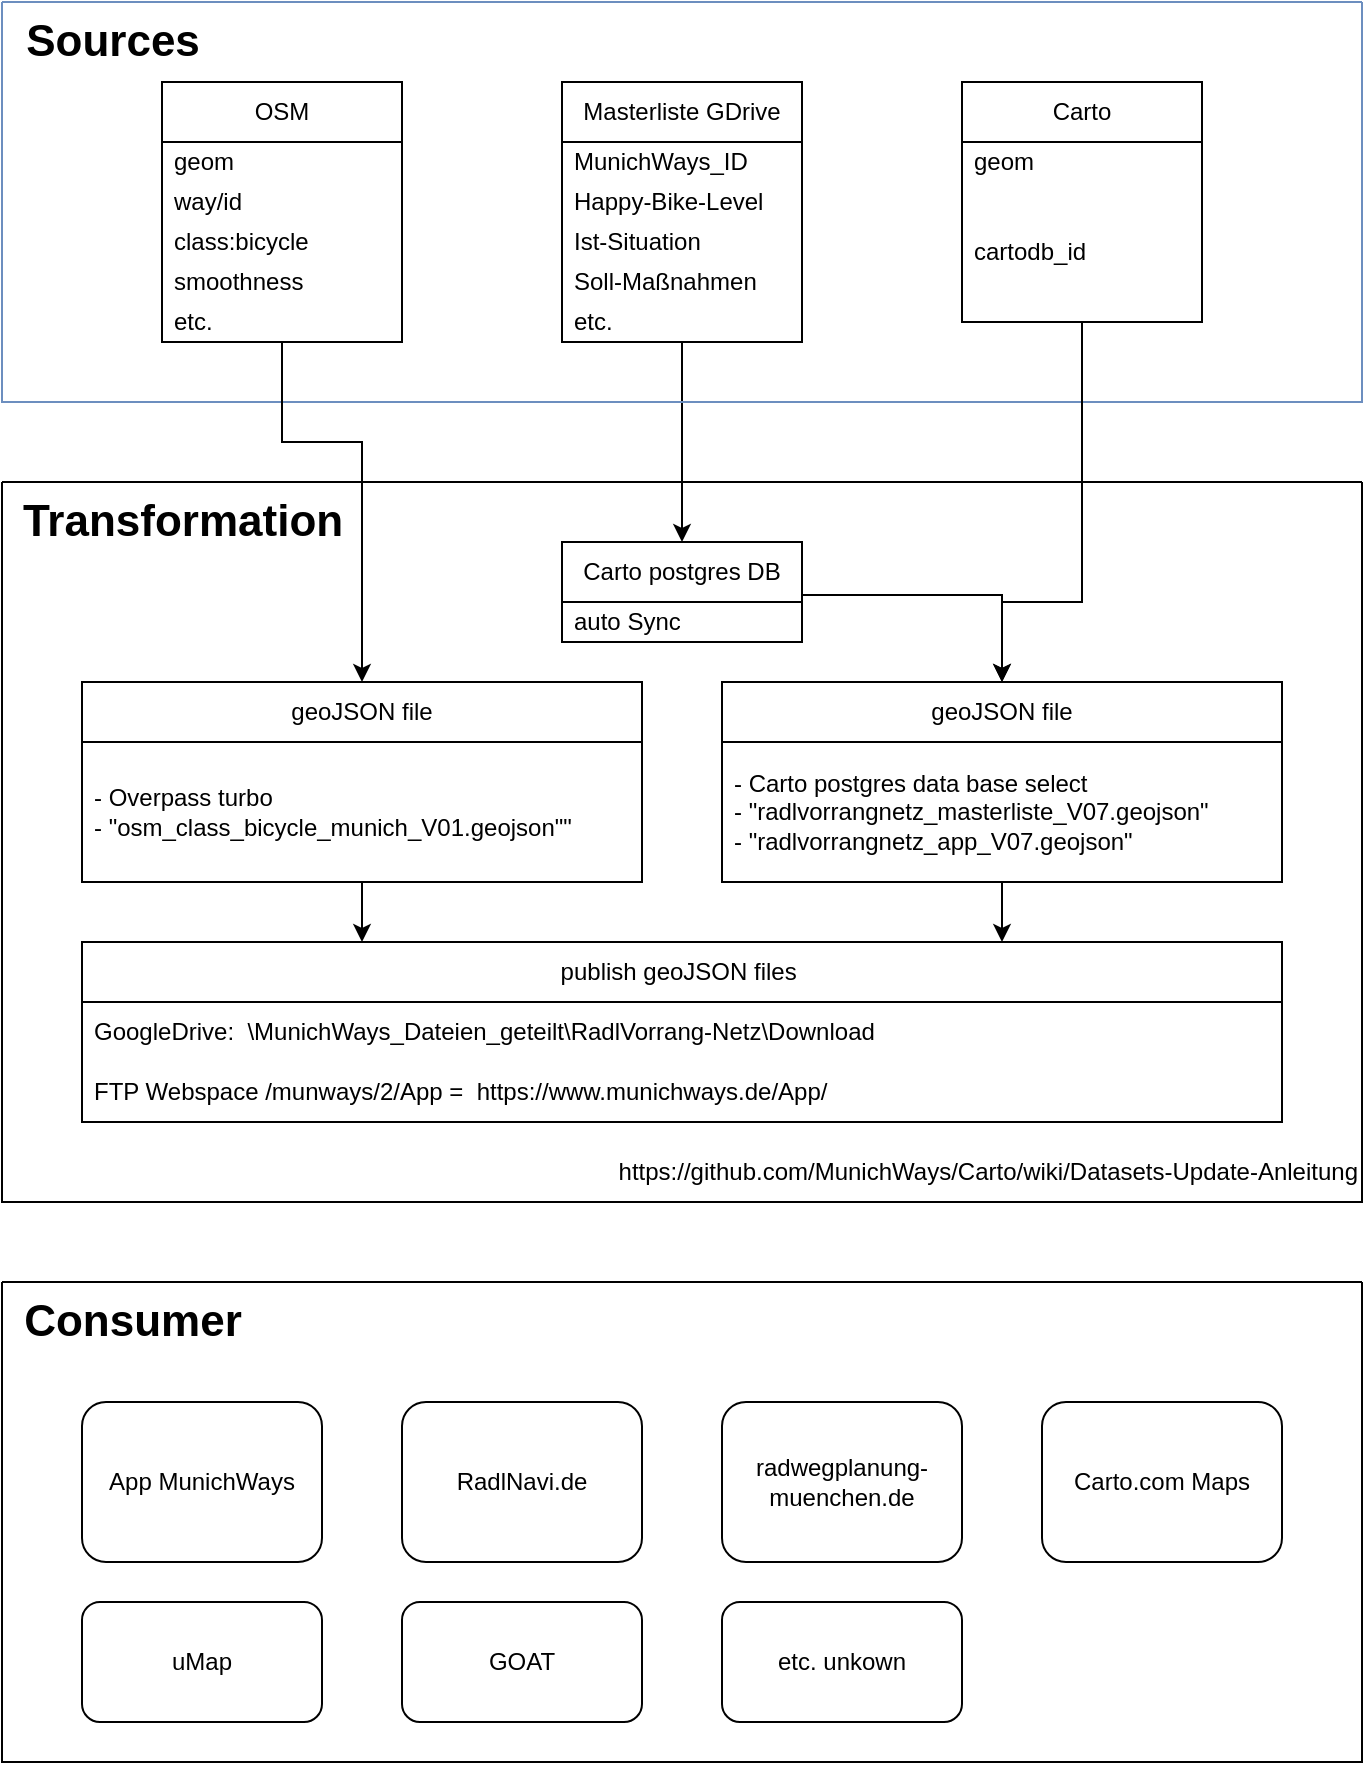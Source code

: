 <mxfile version="22.1.18" type="github">
  <diagram name="Seite-1" id="1gigDWmgY16nIXidn-Pi">
    <mxGraphModel dx="1145" dy="576" grid="1" gridSize="10" guides="1" tooltips="1" connect="1" arrows="1" fold="1" page="1" pageScale="1" pageWidth="827" pageHeight="1169" math="0" shadow="0">
      <root>
        <mxCell id="0" />
        <mxCell id="1" parent="0" />
        <mxCell id="Gjcdm5e2cdCdozhZfkkM-72" value="" style="edgeStyle=orthogonalEdgeStyle;rounded=0;orthogonalLoop=1;jettySize=auto;html=1;" edge="1" parent="1" source="Gjcdm5e2cdCdozhZfkkM-10" target="Gjcdm5e2cdCdozhZfkkM-66">
          <mxGeometry relative="1" as="geometry" />
        </mxCell>
        <mxCell id="Gjcdm5e2cdCdozhZfkkM-10" value="Masterliste GDrive" style="swimlane;fontStyle=0;childLayout=stackLayout;horizontal=1;startSize=30;horizontalStack=0;resizeParent=1;resizeParentMax=0;resizeLast=0;collapsible=1;marginBottom=0;whiteSpace=wrap;html=1;" vertex="1" parent="1">
          <mxGeometry x="320" y="80" width="120" height="130" as="geometry" />
        </mxCell>
        <mxCell id="Gjcdm5e2cdCdozhZfkkM-12" value="MunichWays_ID" style="text;strokeColor=none;fillColor=none;align=left;verticalAlign=middle;spacingLeft=4;spacingRight=4;overflow=hidden;points=[[0,0.5],[1,0.5]];portConstraint=eastwest;rotatable=0;whiteSpace=wrap;html=1;" vertex="1" parent="Gjcdm5e2cdCdozhZfkkM-10">
          <mxGeometry y="30" width="120" height="20" as="geometry" />
        </mxCell>
        <mxCell id="Gjcdm5e2cdCdozhZfkkM-13" value="Happy-Bike-Level" style="text;strokeColor=none;fillColor=none;align=left;verticalAlign=middle;spacingLeft=4;spacingRight=4;overflow=hidden;points=[[0,0.5],[1,0.5]];portConstraint=eastwest;rotatable=0;whiteSpace=wrap;html=1;" vertex="1" parent="Gjcdm5e2cdCdozhZfkkM-10">
          <mxGeometry y="50" width="120" height="20" as="geometry" />
        </mxCell>
        <mxCell id="Gjcdm5e2cdCdozhZfkkM-14" value="Ist-Situation" style="text;strokeColor=none;fillColor=none;align=left;verticalAlign=middle;spacingLeft=4;spacingRight=4;overflow=hidden;points=[[0,0.5],[1,0.5]];portConstraint=eastwest;rotatable=0;whiteSpace=wrap;html=1;" vertex="1" parent="Gjcdm5e2cdCdozhZfkkM-10">
          <mxGeometry y="70" width="120" height="20" as="geometry" />
        </mxCell>
        <mxCell id="Gjcdm5e2cdCdozhZfkkM-15" value="Soll-Maßnahmen" style="text;strokeColor=none;fillColor=none;align=left;verticalAlign=middle;spacingLeft=4;spacingRight=4;overflow=hidden;points=[[0,0.5],[1,0.5]];portConstraint=eastwest;rotatable=0;whiteSpace=wrap;html=1;" vertex="1" parent="Gjcdm5e2cdCdozhZfkkM-10">
          <mxGeometry y="90" width="120" height="20" as="geometry" />
        </mxCell>
        <mxCell id="Gjcdm5e2cdCdozhZfkkM-16" value="etc." style="text;strokeColor=none;fillColor=none;align=left;verticalAlign=middle;spacingLeft=4;spacingRight=4;overflow=hidden;points=[[0,0.5],[1,0.5]];portConstraint=eastwest;rotatable=0;whiteSpace=wrap;html=1;" vertex="1" parent="Gjcdm5e2cdCdozhZfkkM-10">
          <mxGeometry y="110" width="120" height="20" as="geometry" />
        </mxCell>
        <mxCell id="Gjcdm5e2cdCdozhZfkkM-23" value="" style="swimlane;startSize=0;fillColor=#dae8fc;strokeColor=#6c8ebf;fillStyle=auto;" vertex="1" parent="1">
          <mxGeometry x="40" y="40" width="680" height="200" as="geometry" />
        </mxCell>
        <mxCell id="Gjcdm5e2cdCdozhZfkkM-24" value="&lt;b&gt;&lt;font style=&quot;font-size: 22px;&quot;&gt;Sources&lt;/font&gt;&lt;/b&gt;" style="text;html=1;align=center;verticalAlign=middle;resizable=0;points=[];autosize=1;strokeColor=none;fillColor=none;" vertex="1" parent="Gjcdm5e2cdCdozhZfkkM-23">
          <mxGeometry width="110" height="40" as="geometry" />
        </mxCell>
        <mxCell id="Gjcdm5e2cdCdozhZfkkM-17" value="Carto" style="swimlane;fontStyle=0;childLayout=stackLayout;horizontal=1;startSize=30;horizontalStack=0;resizeParent=1;resizeParentMax=0;resizeLast=0;collapsible=1;marginBottom=0;whiteSpace=wrap;html=1;" vertex="1" parent="Gjcdm5e2cdCdozhZfkkM-23">
          <mxGeometry x="480" y="40" width="120" height="120" as="geometry" />
        </mxCell>
        <mxCell id="Gjcdm5e2cdCdozhZfkkM-18" value="geom" style="text;strokeColor=none;fillColor=none;align=left;verticalAlign=middle;spacingLeft=4;spacingRight=4;overflow=hidden;points=[[0,0.5],[1,0.5]];portConstraint=eastwest;rotatable=0;whiteSpace=wrap;html=1;" vertex="1" parent="Gjcdm5e2cdCdozhZfkkM-17">
          <mxGeometry y="30" width="120" height="20" as="geometry" />
        </mxCell>
        <mxCell id="Gjcdm5e2cdCdozhZfkkM-19" value="cartodb_id" style="text;strokeColor=none;fillColor=none;align=left;verticalAlign=middle;spacingLeft=4;spacingRight=4;overflow=hidden;points=[[0,0.5],[1,0.5]];portConstraint=eastwest;rotatable=0;whiteSpace=wrap;html=1;" vertex="1" parent="Gjcdm5e2cdCdozhZfkkM-17">
          <mxGeometry y="50" width="120" height="70" as="geometry" />
        </mxCell>
        <mxCell id="Gjcdm5e2cdCdozhZfkkM-4" value="OSM" style="swimlane;fontStyle=0;childLayout=stackLayout;horizontal=1;startSize=30;horizontalStack=0;resizeParent=1;resizeParentMax=0;resizeLast=0;collapsible=1;marginBottom=0;whiteSpace=wrap;html=1;" vertex="1" parent="Gjcdm5e2cdCdozhZfkkM-23">
          <mxGeometry x="80" y="40" width="120" height="130" as="geometry" />
        </mxCell>
        <mxCell id="Gjcdm5e2cdCdozhZfkkM-5" value="geom" style="text;strokeColor=none;fillColor=none;align=left;verticalAlign=middle;spacingLeft=4;spacingRight=4;overflow=hidden;points=[[0,0.5],[1,0.5]];portConstraint=eastwest;rotatable=0;whiteSpace=wrap;html=1;" vertex="1" parent="Gjcdm5e2cdCdozhZfkkM-4">
          <mxGeometry y="30" width="120" height="20" as="geometry" />
        </mxCell>
        <mxCell id="Gjcdm5e2cdCdozhZfkkM-6" value="way/id" style="text;strokeColor=none;fillColor=none;align=left;verticalAlign=middle;spacingLeft=4;spacingRight=4;overflow=hidden;points=[[0,0.5],[1,0.5]];portConstraint=eastwest;rotatable=0;whiteSpace=wrap;html=1;" vertex="1" parent="Gjcdm5e2cdCdozhZfkkM-4">
          <mxGeometry y="50" width="120" height="20" as="geometry" />
        </mxCell>
        <mxCell id="Gjcdm5e2cdCdozhZfkkM-9" value="class:bicycle" style="text;strokeColor=none;fillColor=none;align=left;verticalAlign=middle;spacingLeft=4;spacingRight=4;overflow=hidden;points=[[0,0.5],[1,0.5]];portConstraint=eastwest;rotatable=0;whiteSpace=wrap;html=1;" vertex="1" parent="Gjcdm5e2cdCdozhZfkkM-4">
          <mxGeometry y="70" width="120" height="20" as="geometry" />
        </mxCell>
        <mxCell id="Gjcdm5e2cdCdozhZfkkM-7" value="smoothness" style="text;strokeColor=none;fillColor=none;align=left;verticalAlign=middle;spacingLeft=4;spacingRight=4;overflow=hidden;points=[[0,0.5],[1,0.5]];portConstraint=eastwest;rotatable=0;whiteSpace=wrap;html=1;" vertex="1" parent="Gjcdm5e2cdCdozhZfkkM-4">
          <mxGeometry y="90" width="120" height="20" as="geometry" />
        </mxCell>
        <mxCell id="Gjcdm5e2cdCdozhZfkkM-8" value="etc." style="text;strokeColor=none;fillColor=none;align=left;verticalAlign=middle;spacingLeft=4;spacingRight=4;overflow=hidden;points=[[0,0.5],[1,0.5]];portConstraint=eastwest;rotatable=0;whiteSpace=wrap;html=1;" vertex="1" parent="Gjcdm5e2cdCdozhZfkkM-4">
          <mxGeometry y="110" width="120" height="20" as="geometry" />
        </mxCell>
        <mxCell id="Gjcdm5e2cdCdozhZfkkM-38" value="" style="swimlane;startSize=0;" vertex="1" parent="1">
          <mxGeometry x="40" y="680" width="680" height="240" as="geometry" />
        </mxCell>
        <mxCell id="Gjcdm5e2cdCdozhZfkkM-39" value="&lt;font style=&quot;font-size: 22px;&quot;&gt;&lt;b&gt;Consumer&lt;/b&gt;&lt;/font&gt;" style="text;html=1;align=center;verticalAlign=middle;resizable=0;points=[];autosize=1;strokeColor=none;fillColor=none;" vertex="1" parent="Gjcdm5e2cdCdozhZfkkM-38">
          <mxGeometry width="130" height="40" as="geometry" />
        </mxCell>
        <mxCell id="Gjcdm5e2cdCdozhZfkkM-44" value="App MunichWays" style="rounded=1;whiteSpace=wrap;html=1;" vertex="1" parent="Gjcdm5e2cdCdozhZfkkM-38">
          <mxGeometry x="40" y="60" width="120" height="80" as="geometry" />
        </mxCell>
        <mxCell id="Gjcdm5e2cdCdozhZfkkM-45" value="RadlNavi.de" style="rounded=1;whiteSpace=wrap;html=1;" vertex="1" parent="Gjcdm5e2cdCdozhZfkkM-38">
          <mxGeometry x="200" y="60" width="120" height="80" as="geometry" />
        </mxCell>
        <mxCell id="Gjcdm5e2cdCdozhZfkkM-46" value="Carto.com Maps" style="rounded=1;whiteSpace=wrap;html=1;" vertex="1" parent="Gjcdm5e2cdCdozhZfkkM-38">
          <mxGeometry x="520" y="60" width="120" height="80" as="geometry" />
        </mxCell>
        <mxCell id="Gjcdm5e2cdCdozhZfkkM-47" value="radwegplanung-muenchen.de" style="rounded=1;whiteSpace=wrap;html=1;" vertex="1" parent="Gjcdm5e2cdCdozhZfkkM-38">
          <mxGeometry x="360" y="60" width="120" height="80" as="geometry" />
        </mxCell>
        <mxCell id="Gjcdm5e2cdCdozhZfkkM-87" value="uMap" style="rounded=1;whiteSpace=wrap;html=1;" vertex="1" parent="Gjcdm5e2cdCdozhZfkkM-38">
          <mxGeometry x="40" y="160" width="120" height="60" as="geometry" />
        </mxCell>
        <mxCell id="Gjcdm5e2cdCdozhZfkkM-88" value="etc. unkown" style="rounded=1;whiteSpace=wrap;html=1;" vertex="1" parent="Gjcdm5e2cdCdozhZfkkM-38">
          <mxGeometry x="360" y="160" width="120" height="60" as="geometry" />
        </mxCell>
        <mxCell id="Gjcdm5e2cdCdozhZfkkM-89" value="GOAT" style="rounded=1;whiteSpace=wrap;html=1;" vertex="1" parent="Gjcdm5e2cdCdozhZfkkM-38">
          <mxGeometry x="200" y="160" width="120" height="60" as="geometry" />
        </mxCell>
        <mxCell id="Gjcdm5e2cdCdozhZfkkM-48" value="" style="swimlane;startSize=0;" vertex="1" parent="1">
          <mxGeometry x="40" y="280" width="680" height="360" as="geometry" />
        </mxCell>
        <mxCell id="Gjcdm5e2cdCdozhZfkkM-50" value="&lt;b&gt;&lt;font style=&quot;font-size: 22px;&quot;&gt;Transformation&lt;/font&gt;&lt;/b&gt;" style="text;html=1;align=center;verticalAlign=middle;resizable=0;points=[];autosize=1;strokeColor=none;fillColor=none;" vertex="1" parent="Gjcdm5e2cdCdozhZfkkM-48">
          <mxGeometry width="180" height="40" as="geometry" />
        </mxCell>
        <mxCell id="Gjcdm5e2cdCdozhZfkkM-51" value="geoJSON file" style="swimlane;fontStyle=0;childLayout=stackLayout;horizontal=1;startSize=30;horizontalStack=0;resizeParent=1;resizeParentMax=0;resizeLast=0;collapsible=1;marginBottom=0;whiteSpace=wrap;html=1;" vertex="1" parent="Gjcdm5e2cdCdozhZfkkM-48">
          <mxGeometry x="40" y="100" width="280" height="100" as="geometry" />
        </mxCell>
        <mxCell id="Gjcdm5e2cdCdozhZfkkM-52" value="- Overpass turbo&lt;br&gt;- &quot;osm_class_bicycle_munich_V01.geojson&quot;&quot;" style="text;strokeColor=none;fillColor=none;align=left;verticalAlign=middle;spacingLeft=4;spacingRight=4;overflow=hidden;points=[[0,0.5],[1,0.5]];portConstraint=eastwest;rotatable=0;whiteSpace=wrap;html=1;" vertex="1" parent="Gjcdm5e2cdCdozhZfkkM-51">
          <mxGeometry y="30" width="280" height="70" as="geometry" />
        </mxCell>
        <mxCell id="Gjcdm5e2cdCdozhZfkkM-58" value="https://github.com/MunichWays/Carto/wiki/Datasets-Update-Anleitung" style="text;html=1;strokeColor=none;fillColor=none;align=right;verticalAlign=middle;whiteSpace=wrap;rounded=0;" vertex="1" parent="Gjcdm5e2cdCdozhZfkkM-48">
          <mxGeometry y="330" width="680" height="30" as="geometry" />
        </mxCell>
        <mxCell id="Gjcdm5e2cdCdozhZfkkM-81" value="" style="edgeStyle=orthogonalEdgeStyle;rounded=0;orthogonalLoop=1;jettySize=auto;html=1;exitX=1.003;exitY=-0.176;exitDx=0;exitDy=0;exitPerimeter=0;" edge="1" parent="Gjcdm5e2cdCdozhZfkkM-48" source="Gjcdm5e2cdCdozhZfkkM-67" target="Gjcdm5e2cdCdozhZfkkM-79">
          <mxGeometry relative="1" as="geometry" />
        </mxCell>
        <mxCell id="Gjcdm5e2cdCdozhZfkkM-66" value="Carto postgres DB" style="swimlane;fontStyle=0;childLayout=stackLayout;horizontal=1;startSize=30;horizontalStack=0;resizeParent=1;resizeParentMax=0;resizeLast=0;collapsible=1;marginBottom=0;whiteSpace=wrap;html=1;" vertex="1" parent="Gjcdm5e2cdCdozhZfkkM-48">
          <mxGeometry x="280" y="30" width="120" height="50" as="geometry" />
        </mxCell>
        <mxCell id="Gjcdm5e2cdCdozhZfkkM-67" value="auto Sync" style="text;strokeColor=none;fillColor=none;align=left;verticalAlign=middle;spacingLeft=4;spacingRight=4;overflow=hidden;points=[[0,0.5],[1,0.5]];portConstraint=eastwest;rotatable=0;whiteSpace=wrap;html=1;" vertex="1" parent="Gjcdm5e2cdCdozhZfkkM-66">
          <mxGeometry y="30" width="120" height="20" as="geometry" />
        </mxCell>
        <mxCell id="Gjcdm5e2cdCdozhZfkkM-75" value="publish geoJSON files&amp;nbsp;" style="swimlane;fontStyle=0;childLayout=stackLayout;horizontal=1;startSize=30;horizontalStack=0;resizeParent=1;resizeParentMax=0;resizeLast=0;collapsible=1;marginBottom=0;whiteSpace=wrap;html=1;" vertex="1" parent="Gjcdm5e2cdCdozhZfkkM-48">
          <mxGeometry x="40" y="230" width="600" height="90" as="geometry" />
        </mxCell>
        <mxCell id="Gjcdm5e2cdCdozhZfkkM-76" value="GoogleDrive:&amp;nbsp; \MunichWays_Dateien_geteilt\RadlVorrang-Netz\Download&amp;nbsp;" style="text;strokeColor=none;fillColor=none;align=left;verticalAlign=middle;spacingLeft=4;spacingRight=4;overflow=hidden;points=[[0,0.5],[1,0.5]];portConstraint=eastwest;rotatable=0;whiteSpace=wrap;html=1;" vertex="1" parent="Gjcdm5e2cdCdozhZfkkM-75">
          <mxGeometry y="30" width="600" height="30" as="geometry" />
        </mxCell>
        <mxCell id="Gjcdm5e2cdCdozhZfkkM-77" value="FTP Webspace /munways/2/App =&amp;nbsp; https://www.munichways.de/App/&amp;nbsp;" style="text;strokeColor=none;fillColor=none;align=left;verticalAlign=middle;spacingLeft=4;spacingRight=4;overflow=hidden;points=[[0,0.5],[1,0.5]];portConstraint=eastwest;rotatable=0;whiteSpace=wrap;html=1;" vertex="1" parent="Gjcdm5e2cdCdozhZfkkM-75">
          <mxGeometry y="60" width="600" height="30" as="geometry" />
        </mxCell>
        <mxCell id="Gjcdm5e2cdCdozhZfkkM-79" value="geoJSON file" style="swimlane;fontStyle=0;childLayout=stackLayout;horizontal=1;startSize=30;horizontalStack=0;resizeParent=1;resizeParentMax=0;resizeLast=0;collapsible=1;marginBottom=0;whiteSpace=wrap;html=1;" vertex="1" parent="Gjcdm5e2cdCdozhZfkkM-48">
          <mxGeometry x="360" y="100" width="280" height="100" as="geometry" />
        </mxCell>
        <mxCell id="Gjcdm5e2cdCdozhZfkkM-80" value="- Carto postgres data base select&lt;br&gt;- &quot;radlvorrangnetz_masterliste_V07.geojson&quot;&lt;br&gt;- &quot;radlvorrangnetz_app_V07.geojson&quot;" style="text;strokeColor=none;fillColor=none;align=left;verticalAlign=middle;spacingLeft=4;spacingRight=4;overflow=hidden;points=[[0,0.5],[1,0.5]];portConstraint=eastwest;rotatable=0;whiteSpace=wrap;html=1;" vertex="1" parent="Gjcdm5e2cdCdozhZfkkM-79">
          <mxGeometry y="30" width="280" height="70" as="geometry" />
        </mxCell>
        <mxCell id="Gjcdm5e2cdCdozhZfkkM-85" style="edgeStyle=orthogonalEdgeStyle;rounded=0;orthogonalLoop=1;jettySize=auto;html=1;" edge="1" parent="Gjcdm5e2cdCdozhZfkkM-48" source="Gjcdm5e2cdCdozhZfkkM-51">
          <mxGeometry relative="1" as="geometry">
            <mxPoint x="180" y="230" as="targetPoint" />
          </mxGeometry>
        </mxCell>
        <mxCell id="Gjcdm5e2cdCdozhZfkkM-86" style="edgeStyle=orthogonalEdgeStyle;rounded=0;orthogonalLoop=1;jettySize=auto;html=1;" edge="1" parent="Gjcdm5e2cdCdozhZfkkM-48" source="Gjcdm5e2cdCdozhZfkkM-79">
          <mxGeometry relative="1" as="geometry">
            <mxPoint x="500" y="230" as="targetPoint" />
          </mxGeometry>
        </mxCell>
        <mxCell id="Gjcdm5e2cdCdozhZfkkM-49" style="edgeStyle=orthogonalEdgeStyle;rounded=0;orthogonalLoop=1;jettySize=auto;html=1;exitX=0.5;exitY=1;exitDx=0;exitDy=0;" edge="1" parent="1" source="Gjcdm5e2cdCdozhZfkkM-23" target="Gjcdm5e2cdCdozhZfkkM-23">
          <mxGeometry relative="1" as="geometry" />
        </mxCell>
        <mxCell id="Gjcdm5e2cdCdozhZfkkM-57" value="" style="edgeStyle=orthogonalEdgeStyle;rounded=0;orthogonalLoop=1;jettySize=auto;html=1;" edge="1" parent="1" source="Gjcdm5e2cdCdozhZfkkM-4" target="Gjcdm5e2cdCdozhZfkkM-51">
          <mxGeometry relative="1" as="geometry">
            <Array as="points">
              <mxPoint x="180" y="260" />
              <mxPoint x="220" y="260" />
            </Array>
          </mxGeometry>
        </mxCell>
        <mxCell id="Gjcdm5e2cdCdozhZfkkM-82" style="edgeStyle=orthogonalEdgeStyle;rounded=0;orthogonalLoop=1;jettySize=auto;html=1;entryX=0.5;entryY=0;entryDx=0;entryDy=0;" edge="1" parent="1" source="Gjcdm5e2cdCdozhZfkkM-17" target="Gjcdm5e2cdCdozhZfkkM-79">
          <mxGeometry relative="1" as="geometry">
            <Array as="points">
              <mxPoint x="580" y="340" />
              <mxPoint x="540" y="340" />
            </Array>
          </mxGeometry>
        </mxCell>
      </root>
    </mxGraphModel>
  </diagram>
</mxfile>
